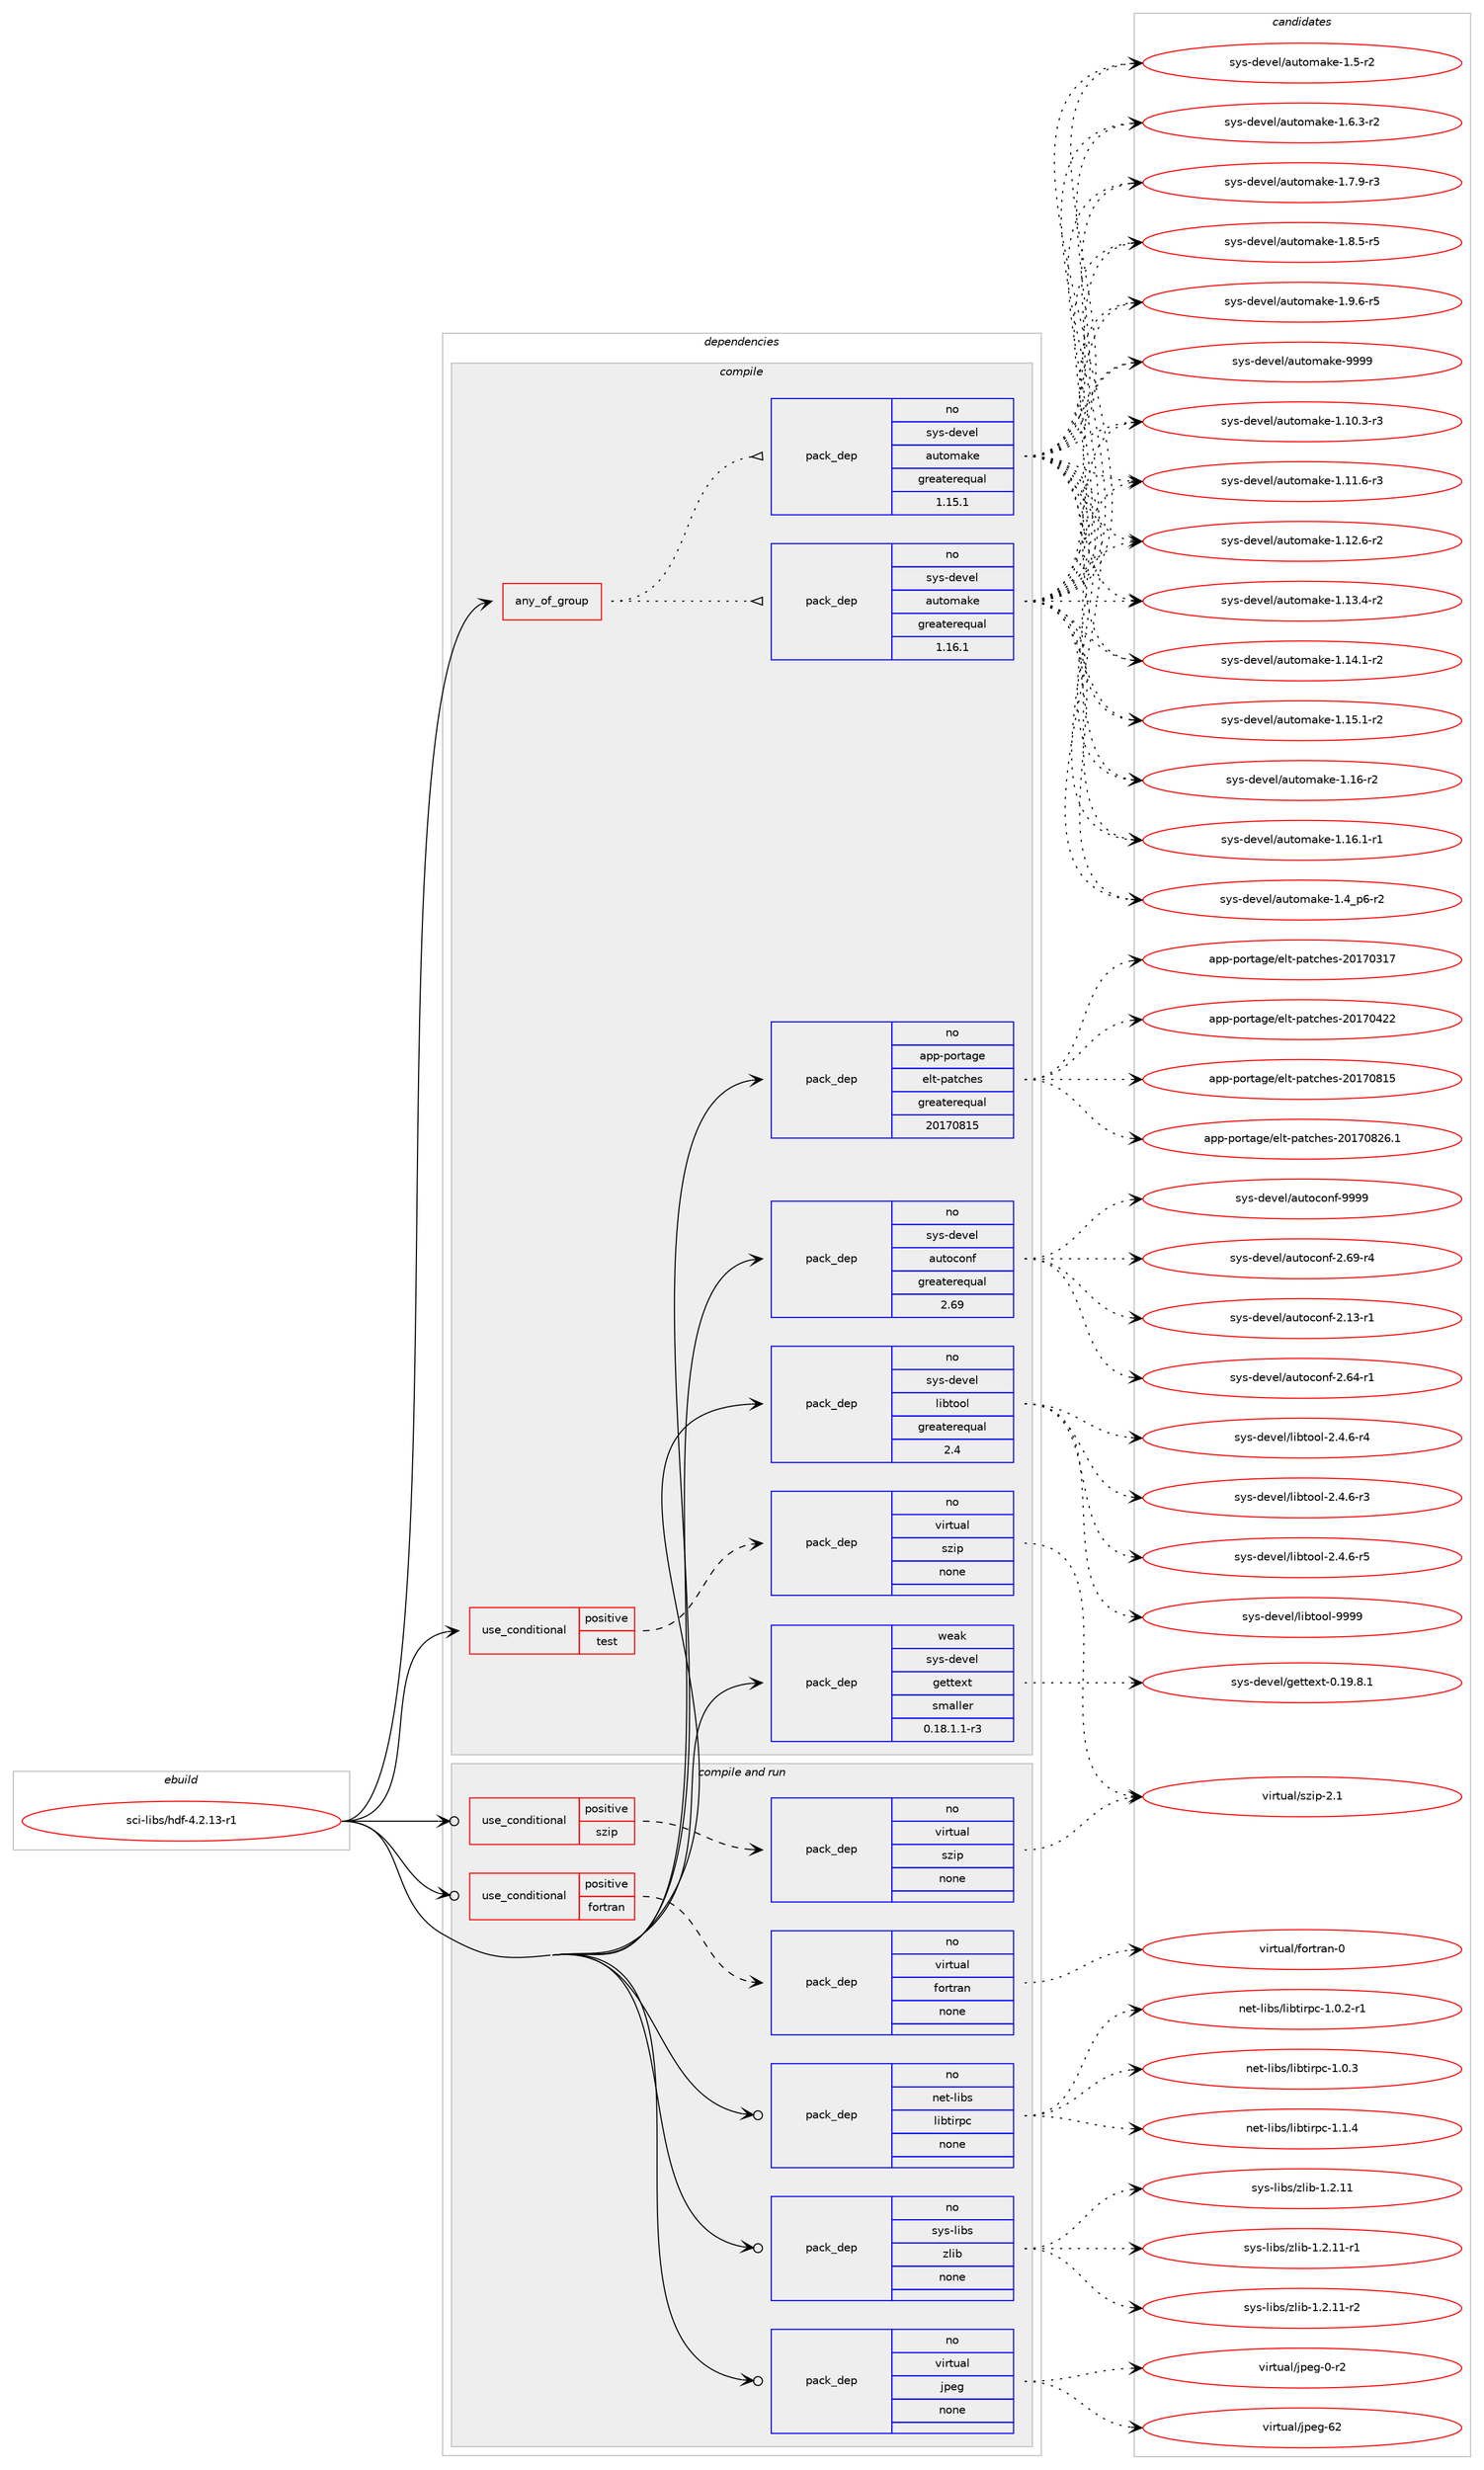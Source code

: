 digraph prolog {

# *************
# Graph options
# *************

newrank=true;
concentrate=true;
compound=true;
graph [rankdir=LR,fontname=Helvetica,fontsize=10,ranksep=1.5];#, ranksep=2.5, nodesep=0.2];
edge  [arrowhead=vee];
node  [fontname=Helvetica,fontsize=10];

# **********
# The ebuild
# **********

subgraph cluster_leftcol {
color=gray;
rank=same;
label=<<i>ebuild</i>>;
id [label="sci-libs/hdf-4.2.13-r1", color=red, width=4, href="../sci-libs/hdf-4.2.13-r1.svg"];
}

# ****************
# The dependencies
# ****************

subgraph cluster_midcol {
color=gray;
label=<<i>dependencies</i>>;
subgraph cluster_compile {
fillcolor="#eeeeee";
style=filled;
label=<<i>compile</i>>;
subgraph any26896 {
dependency1693495 [label=<<TABLE BORDER="0" CELLBORDER="1" CELLSPACING="0" CELLPADDING="4"><TR><TD CELLPADDING="10">any_of_group</TD></TR></TABLE>>, shape=none, color=red];subgraph pack1212357 {
dependency1693496 [label=<<TABLE BORDER="0" CELLBORDER="1" CELLSPACING="0" CELLPADDING="4" WIDTH="220"><TR><TD ROWSPAN="6" CELLPADDING="30">pack_dep</TD></TR><TR><TD WIDTH="110">no</TD></TR><TR><TD>sys-devel</TD></TR><TR><TD>automake</TD></TR><TR><TD>greaterequal</TD></TR><TR><TD>1.16.1</TD></TR></TABLE>>, shape=none, color=blue];
}
dependency1693495:e -> dependency1693496:w [weight=20,style="dotted",arrowhead="oinv"];
subgraph pack1212358 {
dependency1693497 [label=<<TABLE BORDER="0" CELLBORDER="1" CELLSPACING="0" CELLPADDING="4" WIDTH="220"><TR><TD ROWSPAN="6" CELLPADDING="30">pack_dep</TD></TR><TR><TD WIDTH="110">no</TD></TR><TR><TD>sys-devel</TD></TR><TR><TD>automake</TD></TR><TR><TD>greaterequal</TD></TR><TR><TD>1.15.1</TD></TR></TABLE>>, shape=none, color=blue];
}
dependency1693495:e -> dependency1693497:w [weight=20,style="dotted",arrowhead="oinv"];
}
id:e -> dependency1693495:w [weight=20,style="solid",arrowhead="vee"];
subgraph cond453390 {
dependency1693498 [label=<<TABLE BORDER="0" CELLBORDER="1" CELLSPACING="0" CELLPADDING="4"><TR><TD ROWSPAN="3" CELLPADDING="10">use_conditional</TD></TR><TR><TD>positive</TD></TR><TR><TD>test</TD></TR></TABLE>>, shape=none, color=red];
subgraph pack1212359 {
dependency1693499 [label=<<TABLE BORDER="0" CELLBORDER="1" CELLSPACING="0" CELLPADDING="4" WIDTH="220"><TR><TD ROWSPAN="6" CELLPADDING="30">pack_dep</TD></TR><TR><TD WIDTH="110">no</TD></TR><TR><TD>virtual</TD></TR><TR><TD>szip</TD></TR><TR><TD>none</TD></TR><TR><TD></TD></TR></TABLE>>, shape=none, color=blue];
}
dependency1693498:e -> dependency1693499:w [weight=20,style="dashed",arrowhead="vee"];
}
id:e -> dependency1693498:w [weight=20,style="solid",arrowhead="vee"];
subgraph pack1212360 {
dependency1693500 [label=<<TABLE BORDER="0" CELLBORDER="1" CELLSPACING="0" CELLPADDING="4" WIDTH="220"><TR><TD ROWSPAN="6" CELLPADDING="30">pack_dep</TD></TR><TR><TD WIDTH="110">no</TD></TR><TR><TD>app-portage</TD></TR><TR><TD>elt-patches</TD></TR><TR><TD>greaterequal</TD></TR><TR><TD>20170815</TD></TR></TABLE>>, shape=none, color=blue];
}
id:e -> dependency1693500:w [weight=20,style="solid",arrowhead="vee"];
subgraph pack1212361 {
dependency1693501 [label=<<TABLE BORDER="0" CELLBORDER="1" CELLSPACING="0" CELLPADDING="4" WIDTH="220"><TR><TD ROWSPAN="6" CELLPADDING="30">pack_dep</TD></TR><TR><TD WIDTH="110">no</TD></TR><TR><TD>sys-devel</TD></TR><TR><TD>autoconf</TD></TR><TR><TD>greaterequal</TD></TR><TR><TD>2.69</TD></TR></TABLE>>, shape=none, color=blue];
}
id:e -> dependency1693501:w [weight=20,style="solid",arrowhead="vee"];
subgraph pack1212362 {
dependency1693502 [label=<<TABLE BORDER="0" CELLBORDER="1" CELLSPACING="0" CELLPADDING="4" WIDTH="220"><TR><TD ROWSPAN="6" CELLPADDING="30">pack_dep</TD></TR><TR><TD WIDTH="110">no</TD></TR><TR><TD>sys-devel</TD></TR><TR><TD>libtool</TD></TR><TR><TD>greaterequal</TD></TR><TR><TD>2.4</TD></TR></TABLE>>, shape=none, color=blue];
}
id:e -> dependency1693502:w [weight=20,style="solid",arrowhead="vee"];
subgraph pack1212363 {
dependency1693503 [label=<<TABLE BORDER="0" CELLBORDER="1" CELLSPACING="0" CELLPADDING="4" WIDTH="220"><TR><TD ROWSPAN="6" CELLPADDING="30">pack_dep</TD></TR><TR><TD WIDTH="110">weak</TD></TR><TR><TD>sys-devel</TD></TR><TR><TD>gettext</TD></TR><TR><TD>smaller</TD></TR><TR><TD>0.18.1.1-r3</TD></TR></TABLE>>, shape=none, color=blue];
}
id:e -> dependency1693503:w [weight=20,style="solid",arrowhead="vee"];
}
subgraph cluster_compileandrun {
fillcolor="#eeeeee";
style=filled;
label=<<i>compile and run</i>>;
subgraph cond453391 {
dependency1693504 [label=<<TABLE BORDER="0" CELLBORDER="1" CELLSPACING="0" CELLPADDING="4"><TR><TD ROWSPAN="3" CELLPADDING="10">use_conditional</TD></TR><TR><TD>positive</TD></TR><TR><TD>fortran</TD></TR></TABLE>>, shape=none, color=red];
subgraph pack1212364 {
dependency1693505 [label=<<TABLE BORDER="0" CELLBORDER="1" CELLSPACING="0" CELLPADDING="4" WIDTH="220"><TR><TD ROWSPAN="6" CELLPADDING="30">pack_dep</TD></TR><TR><TD WIDTH="110">no</TD></TR><TR><TD>virtual</TD></TR><TR><TD>fortran</TD></TR><TR><TD>none</TD></TR><TR><TD></TD></TR></TABLE>>, shape=none, color=blue];
}
dependency1693504:e -> dependency1693505:w [weight=20,style="dashed",arrowhead="vee"];
}
id:e -> dependency1693504:w [weight=20,style="solid",arrowhead="odotvee"];
subgraph cond453392 {
dependency1693506 [label=<<TABLE BORDER="0" CELLBORDER="1" CELLSPACING="0" CELLPADDING="4"><TR><TD ROWSPAN="3" CELLPADDING="10">use_conditional</TD></TR><TR><TD>positive</TD></TR><TR><TD>szip</TD></TR></TABLE>>, shape=none, color=red];
subgraph pack1212365 {
dependency1693507 [label=<<TABLE BORDER="0" CELLBORDER="1" CELLSPACING="0" CELLPADDING="4" WIDTH="220"><TR><TD ROWSPAN="6" CELLPADDING="30">pack_dep</TD></TR><TR><TD WIDTH="110">no</TD></TR><TR><TD>virtual</TD></TR><TR><TD>szip</TD></TR><TR><TD>none</TD></TR><TR><TD></TD></TR></TABLE>>, shape=none, color=blue];
}
dependency1693506:e -> dependency1693507:w [weight=20,style="dashed",arrowhead="vee"];
}
id:e -> dependency1693506:w [weight=20,style="solid",arrowhead="odotvee"];
subgraph pack1212366 {
dependency1693508 [label=<<TABLE BORDER="0" CELLBORDER="1" CELLSPACING="0" CELLPADDING="4" WIDTH="220"><TR><TD ROWSPAN="6" CELLPADDING="30">pack_dep</TD></TR><TR><TD WIDTH="110">no</TD></TR><TR><TD>net-libs</TD></TR><TR><TD>libtirpc</TD></TR><TR><TD>none</TD></TR><TR><TD></TD></TR></TABLE>>, shape=none, color=blue];
}
id:e -> dependency1693508:w [weight=20,style="solid",arrowhead="odotvee"];
subgraph pack1212367 {
dependency1693509 [label=<<TABLE BORDER="0" CELLBORDER="1" CELLSPACING="0" CELLPADDING="4" WIDTH="220"><TR><TD ROWSPAN="6" CELLPADDING="30">pack_dep</TD></TR><TR><TD WIDTH="110">no</TD></TR><TR><TD>sys-libs</TD></TR><TR><TD>zlib</TD></TR><TR><TD>none</TD></TR><TR><TD></TD></TR></TABLE>>, shape=none, color=blue];
}
id:e -> dependency1693509:w [weight=20,style="solid",arrowhead="odotvee"];
subgraph pack1212368 {
dependency1693510 [label=<<TABLE BORDER="0" CELLBORDER="1" CELLSPACING="0" CELLPADDING="4" WIDTH="220"><TR><TD ROWSPAN="6" CELLPADDING="30">pack_dep</TD></TR><TR><TD WIDTH="110">no</TD></TR><TR><TD>virtual</TD></TR><TR><TD>jpeg</TD></TR><TR><TD>none</TD></TR><TR><TD></TD></TR></TABLE>>, shape=none, color=blue];
}
id:e -> dependency1693510:w [weight=20,style="solid",arrowhead="odotvee"];
}
subgraph cluster_run {
fillcolor="#eeeeee";
style=filled;
label=<<i>run</i>>;
}
}

# **************
# The candidates
# **************

subgraph cluster_choices {
rank=same;
color=gray;
label=<<i>candidates</i>>;

subgraph choice1212357 {
color=black;
nodesep=1;
choice11512111545100101118101108479711711611110997107101454946494846514511451 [label="sys-devel/automake-1.10.3-r3", color=red, width=4,href="../sys-devel/automake-1.10.3-r3.svg"];
choice11512111545100101118101108479711711611110997107101454946494946544511451 [label="sys-devel/automake-1.11.6-r3", color=red, width=4,href="../sys-devel/automake-1.11.6-r3.svg"];
choice11512111545100101118101108479711711611110997107101454946495046544511450 [label="sys-devel/automake-1.12.6-r2", color=red, width=4,href="../sys-devel/automake-1.12.6-r2.svg"];
choice11512111545100101118101108479711711611110997107101454946495146524511450 [label="sys-devel/automake-1.13.4-r2", color=red, width=4,href="../sys-devel/automake-1.13.4-r2.svg"];
choice11512111545100101118101108479711711611110997107101454946495246494511450 [label="sys-devel/automake-1.14.1-r2", color=red, width=4,href="../sys-devel/automake-1.14.1-r2.svg"];
choice11512111545100101118101108479711711611110997107101454946495346494511450 [label="sys-devel/automake-1.15.1-r2", color=red, width=4,href="../sys-devel/automake-1.15.1-r2.svg"];
choice1151211154510010111810110847971171161111099710710145494649544511450 [label="sys-devel/automake-1.16-r2", color=red, width=4,href="../sys-devel/automake-1.16-r2.svg"];
choice11512111545100101118101108479711711611110997107101454946495446494511449 [label="sys-devel/automake-1.16.1-r1", color=red, width=4,href="../sys-devel/automake-1.16.1-r1.svg"];
choice115121115451001011181011084797117116111109971071014549465295112544511450 [label="sys-devel/automake-1.4_p6-r2", color=red, width=4,href="../sys-devel/automake-1.4_p6-r2.svg"];
choice11512111545100101118101108479711711611110997107101454946534511450 [label="sys-devel/automake-1.5-r2", color=red, width=4,href="../sys-devel/automake-1.5-r2.svg"];
choice115121115451001011181011084797117116111109971071014549465446514511450 [label="sys-devel/automake-1.6.3-r2", color=red, width=4,href="../sys-devel/automake-1.6.3-r2.svg"];
choice115121115451001011181011084797117116111109971071014549465546574511451 [label="sys-devel/automake-1.7.9-r3", color=red, width=4,href="../sys-devel/automake-1.7.9-r3.svg"];
choice115121115451001011181011084797117116111109971071014549465646534511453 [label="sys-devel/automake-1.8.5-r5", color=red, width=4,href="../sys-devel/automake-1.8.5-r5.svg"];
choice115121115451001011181011084797117116111109971071014549465746544511453 [label="sys-devel/automake-1.9.6-r5", color=red, width=4,href="../sys-devel/automake-1.9.6-r5.svg"];
choice115121115451001011181011084797117116111109971071014557575757 [label="sys-devel/automake-9999", color=red, width=4,href="../sys-devel/automake-9999.svg"];
dependency1693496:e -> choice11512111545100101118101108479711711611110997107101454946494846514511451:w [style=dotted,weight="100"];
dependency1693496:e -> choice11512111545100101118101108479711711611110997107101454946494946544511451:w [style=dotted,weight="100"];
dependency1693496:e -> choice11512111545100101118101108479711711611110997107101454946495046544511450:w [style=dotted,weight="100"];
dependency1693496:e -> choice11512111545100101118101108479711711611110997107101454946495146524511450:w [style=dotted,weight="100"];
dependency1693496:e -> choice11512111545100101118101108479711711611110997107101454946495246494511450:w [style=dotted,weight="100"];
dependency1693496:e -> choice11512111545100101118101108479711711611110997107101454946495346494511450:w [style=dotted,weight="100"];
dependency1693496:e -> choice1151211154510010111810110847971171161111099710710145494649544511450:w [style=dotted,weight="100"];
dependency1693496:e -> choice11512111545100101118101108479711711611110997107101454946495446494511449:w [style=dotted,weight="100"];
dependency1693496:e -> choice115121115451001011181011084797117116111109971071014549465295112544511450:w [style=dotted,weight="100"];
dependency1693496:e -> choice11512111545100101118101108479711711611110997107101454946534511450:w [style=dotted,weight="100"];
dependency1693496:e -> choice115121115451001011181011084797117116111109971071014549465446514511450:w [style=dotted,weight="100"];
dependency1693496:e -> choice115121115451001011181011084797117116111109971071014549465546574511451:w [style=dotted,weight="100"];
dependency1693496:e -> choice115121115451001011181011084797117116111109971071014549465646534511453:w [style=dotted,weight="100"];
dependency1693496:e -> choice115121115451001011181011084797117116111109971071014549465746544511453:w [style=dotted,weight="100"];
dependency1693496:e -> choice115121115451001011181011084797117116111109971071014557575757:w [style=dotted,weight="100"];
}
subgraph choice1212358 {
color=black;
nodesep=1;
choice11512111545100101118101108479711711611110997107101454946494846514511451 [label="sys-devel/automake-1.10.3-r3", color=red, width=4,href="../sys-devel/automake-1.10.3-r3.svg"];
choice11512111545100101118101108479711711611110997107101454946494946544511451 [label="sys-devel/automake-1.11.6-r3", color=red, width=4,href="../sys-devel/automake-1.11.6-r3.svg"];
choice11512111545100101118101108479711711611110997107101454946495046544511450 [label="sys-devel/automake-1.12.6-r2", color=red, width=4,href="../sys-devel/automake-1.12.6-r2.svg"];
choice11512111545100101118101108479711711611110997107101454946495146524511450 [label="sys-devel/automake-1.13.4-r2", color=red, width=4,href="../sys-devel/automake-1.13.4-r2.svg"];
choice11512111545100101118101108479711711611110997107101454946495246494511450 [label="sys-devel/automake-1.14.1-r2", color=red, width=4,href="../sys-devel/automake-1.14.1-r2.svg"];
choice11512111545100101118101108479711711611110997107101454946495346494511450 [label="sys-devel/automake-1.15.1-r2", color=red, width=4,href="../sys-devel/automake-1.15.1-r2.svg"];
choice1151211154510010111810110847971171161111099710710145494649544511450 [label="sys-devel/automake-1.16-r2", color=red, width=4,href="../sys-devel/automake-1.16-r2.svg"];
choice11512111545100101118101108479711711611110997107101454946495446494511449 [label="sys-devel/automake-1.16.1-r1", color=red, width=4,href="../sys-devel/automake-1.16.1-r1.svg"];
choice115121115451001011181011084797117116111109971071014549465295112544511450 [label="sys-devel/automake-1.4_p6-r2", color=red, width=4,href="../sys-devel/automake-1.4_p6-r2.svg"];
choice11512111545100101118101108479711711611110997107101454946534511450 [label="sys-devel/automake-1.5-r2", color=red, width=4,href="../sys-devel/automake-1.5-r2.svg"];
choice115121115451001011181011084797117116111109971071014549465446514511450 [label="sys-devel/automake-1.6.3-r2", color=red, width=4,href="../sys-devel/automake-1.6.3-r2.svg"];
choice115121115451001011181011084797117116111109971071014549465546574511451 [label="sys-devel/automake-1.7.9-r3", color=red, width=4,href="../sys-devel/automake-1.7.9-r3.svg"];
choice115121115451001011181011084797117116111109971071014549465646534511453 [label="sys-devel/automake-1.8.5-r5", color=red, width=4,href="../sys-devel/automake-1.8.5-r5.svg"];
choice115121115451001011181011084797117116111109971071014549465746544511453 [label="sys-devel/automake-1.9.6-r5", color=red, width=4,href="../sys-devel/automake-1.9.6-r5.svg"];
choice115121115451001011181011084797117116111109971071014557575757 [label="sys-devel/automake-9999", color=red, width=4,href="../sys-devel/automake-9999.svg"];
dependency1693497:e -> choice11512111545100101118101108479711711611110997107101454946494846514511451:w [style=dotted,weight="100"];
dependency1693497:e -> choice11512111545100101118101108479711711611110997107101454946494946544511451:w [style=dotted,weight="100"];
dependency1693497:e -> choice11512111545100101118101108479711711611110997107101454946495046544511450:w [style=dotted,weight="100"];
dependency1693497:e -> choice11512111545100101118101108479711711611110997107101454946495146524511450:w [style=dotted,weight="100"];
dependency1693497:e -> choice11512111545100101118101108479711711611110997107101454946495246494511450:w [style=dotted,weight="100"];
dependency1693497:e -> choice11512111545100101118101108479711711611110997107101454946495346494511450:w [style=dotted,weight="100"];
dependency1693497:e -> choice1151211154510010111810110847971171161111099710710145494649544511450:w [style=dotted,weight="100"];
dependency1693497:e -> choice11512111545100101118101108479711711611110997107101454946495446494511449:w [style=dotted,weight="100"];
dependency1693497:e -> choice115121115451001011181011084797117116111109971071014549465295112544511450:w [style=dotted,weight="100"];
dependency1693497:e -> choice11512111545100101118101108479711711611110997107101454946534511450:w [style=dotted,weight="100"];
dependency1693497:e -> choice115121115451001011181011084797117116111109971071014549465446514511450:w [style=dotted,weight="100"];
dependency1693497:e -> choice115121115451001011181011084797117116111109971071014549465546574511451:w [style=dotted,weight="100"];
dependency1693497:e -> choice115121115451001011181011084797117116111109971071014549465646534511453:w [style=dotted,weight="100"];
dependency1693497:e -> choice115121115451001011181011084797117116111109971071014549465746544511453:w [style=dotted,weight="100"];
dependency1693497:e -> choice115121115451001011181011084797117116111109971071014557575757:w [style=dotted,weight="100"];
}
subgraph choice1212359 {
color=black;
nodesep=1;
choice118105114116117971084711512210511245504649 [label="virtual/szip-2.1", color=red, width=4,href="../virtual/szip-2.1.svg"];
dependency1693499:e -> choice118105114116117971084711512210511245504649:w [style=dotted,weight="100"];
}
subgraph choice1212360 {
color=black;
nodesep=1;
choice97112112451121111141169710310147101108116451129711699104101115455048495548514955 [label="app-portage/elt-patches-20170317", color=red, width=4,href="../app-portage/elt-patches-20170317.svg"];
choice97112112451121111141169710310147101108116451129711699104101115455048495548525050 [label="app-portage/elt-patches-20170422", color=red, width=4,href="../app-portage/elt-patches-20170422.svg"];
choice97112112451121111141169710310147101108116451129711699104101115455048495548564953 [label="app-portage/elt-patches-20170815", color=red, width=4,href="../app-portage/elt-patches-20170815.svg"];
choice971121124511211111411697103101471011081164511297116991041011154550484955485650544649 [label="app-portage/elt-patches-20170826.1", color=red, width=4,href="../app-portage/elt-patches-20170826.1.svg"];
dependency1693500:e -> choice97112112451121111141169710310147101108116451129711699104101115455048495548514955:w [style=dotted,weight="100"];
dependency1693500:e -> choice97112112451121111141169710310147101108116451129711699104101115455048495548525050:w [style=dotted,weight="100"];
dependency1693500:e -> choice97112112451121111141169710310147101108116451129711699104101115455048495548564953:w [style=dotted,weight="100"];
dependency1693500:e -> choice971121124511211111411697103101471011081164511297116991041011154550484955485650544649:w [style=dotted,weight="100"];
}
subgraph choice1212361 {
color=black;
nodesep=1;
choice1151211154510010111810110847971171161119911111010245504649514511449 [label="sys-devel/autoconf-2.13-r1", color=red, width=4,href="../sys-devel/autoconf-2.13-r1.svg"];
choice1151211154510010111810110847971171161119911111010245504654524511449 [label="sys-devel/autoconf-2.64-r1", color=red, width=4,href="../sys-devel/autoconf-2.64-r1.svg"];
choice1151211154510010111810110847971171161119911111010245504654574511452 [label="sys-devel/autoconf-2.69-r4", color=red, width=4,href="../sys-devel/autoconf-2.69-r4.svg"];
choice115121115451001011181011084797117116111991111101024557575757 [label="sys-devel/autoconf-9999", color=red, width=4,href="../sys-devel/autoconf-9999.svg"];
dependency1693501:e -> choice1151211154510010111810110847971171161119911111010245504649514511449:w [style=dotted,weight="100"];
dependency1693501:e -> choice1151211154510010111810110847971171161119911111010245504654524511449:w [style=dotted,weight="100"];
dependency1693501:e -> choice1151211154510010111810110847971171161119911111010245504654574511452:w [style=dotted,weight="100"];
dependency1693501:e -> choice115121115451001011181011084797117116111991111101024557575757:w [style=dotted,weight="100"];
}
subgraph choice1212362 {
color=black;
nodesep=1;
choice1151211154510010111810110847108105981161111111084550465246544511451 [label="sys-devel/libtool-2.4.6-r3", color=red, width=4,href="../sys-devel/libtool-2.4.6-r3.svg"];
choice1151211154510010111810110847108105981161111111084550465246544511452 [label="sys-devel/libtool-2.4.6-r4", color=red, width=4,href="../sys-devel/libtool-2.4.6-r4.svg"];
choice1151211154510010111810110847108105981161111111084550465246544511453 [label="sys-devel/libtool-2.4.6-r5", color=red, width=4,href="../sys-devel/libtool-2.4.6-r5.svg"];
choice1151211154510010111810110847108105981161111111084557575757 [label="sys-devel/libtool-9999", color=red, width=4,href="../sys-devel/libtool-9999.svg"];
dependency1693502:e -> choice1151211154510010111810110847108105981161111111084550465246544511451:w [style=dotted,weight="100"];
dependency1693502:e -> choice1151211154510010111810110847108105981161111111084550465246544511452:w [style=dotted,weight="100"];
dependency1693502:e -> choice1151211154510010111810110847108105981161111111084550465246544511453:w [style=dotted,weight="100"];
dependency1693502:e -> choice1151211154510010111810110847108105981161111111084557575757:w [style=dotted,weight="100"];
}
subgraph choice1212363 {
color=black;
nodesep=1;
choice1151211154510010111810110847103101116116101120116454846495746564649 [label="sys-devel/gettext-0.19.8.1", color=red, width=4,href="../sys-devel/gettext-0.19.8.1.svg"];
dependency1693503:e -> choice1151211154510010111810110847103101116116101120116454846495746564649:w [style=dotted,weight="100"];
}
subgraph choice1212364 {
color=black;
nodesep=1;
choice1181051141161179710847102111114116114971104548 [label="virtual/fortran-0", color=red, width=4,href="../virtual/fortran-0.svg"];
dependency1693505:e -> choice1181051141161179710847102111114116114971104548:w [style=dotted,weight="100"];
}
subgraph choice1212365 {
color=black;
nodesep=1;
choice118105114116117971084711512210511245504649 [label="virtual/szip-2.1", color=red, width=4,href="../virtual/szip-2.1.svg"];
dependency1693507:e -> choice118105114116117971084711512210511245504649:w [style=dotted,weight="100"];
}
subgraph choice1212366 {
color=black;
nodesep=1;
choice11010111645108105981154710810598116105114112994549464846504511449 [label="net-libs/libtirpc-1.0.2-r1", color=red, width=4,href="../net-libs/libtirpc-1.0.2-r1.svg"];
choice1101011164510810598115471081059811610511411299454946484651 [label="net-libs/libtirpc-1.0.3", color=red, width=4,href="../net-libs/libtirpc-1.0.3.svg"];
choice1101011164510810598115471081059811610511411299454946494652 [label="net-libs/libtirpc-1.1.4", color=red, width=4,href="../net-libs/libtirpc-1.1.4.svg"];
dependency1693508:e -> choice11010111645108105981154710810598116105114112994549464846504511449:w [style=dotted,weight="100"];
dependency1693508:e -> choice1101011164510810598115471081059811610511411299454946484651:w [style=dotted,weight="100"];
dependency1693508:e -> choice1101011164510810598115471081059811610511411299454946494652:w [style=dotted,weight="100"];
}
subgraph choice1212367 {
color=black;
nodesep=1;
choice1151211154510810598115471221081059845494650464949 [label="sys-libs/zlib-1.2.11", color=red, width=4,href="../sys-libs/zlib-1.2.11.svg"];
choice11512111545108105981154712210810598454946504649494511449 [label="sys-libs/zlib-1.2.11-r1", color=red, width=4,href="../sys-libs/zlib-1.2.11-r1.svg"];
choice11512111545108105981154712210810598454946504649494511450 [label="sys-libs/zlib-1.2.11-r2", color=red, width=4,href="../sys-libs/zlib-1.2.11-r2.svg"];
dependency1693509:e -> choice1151211154510810598115471221081059845494650464949:w [style=dotted,weight="100"];
dependency1693509:e -> choice11512111545108105981154712210810598454946504649494511449:w [style=dotted,weight="100"];
dependency1693509:e -> choice11512111545108105981154712210810598454946504649494511450:w [style=dotted,weight="100"];
}
subgraph choice1212368 {
color=black;
nodesep=1;
choice118105114116117971084710611210110345484511450 [label="virtual/jpeg-0-r2", color=red, width=4,href="../virtual/jpeg-0-r2.svg"];
choice1181051141161179710847106112101103455450 [label="virtual/jpeg-62", color=red, width=4,href="../virtual/jpeg-62.svg"];
dependency1693510:e -> choice118105114116117971084710611210110345484511450:w [style=dotted,weight="100"];
dependency1693510:e -> choice1181051141161179710847106112101103455450:w [style=dotted,weight="100"];
}
}

}
